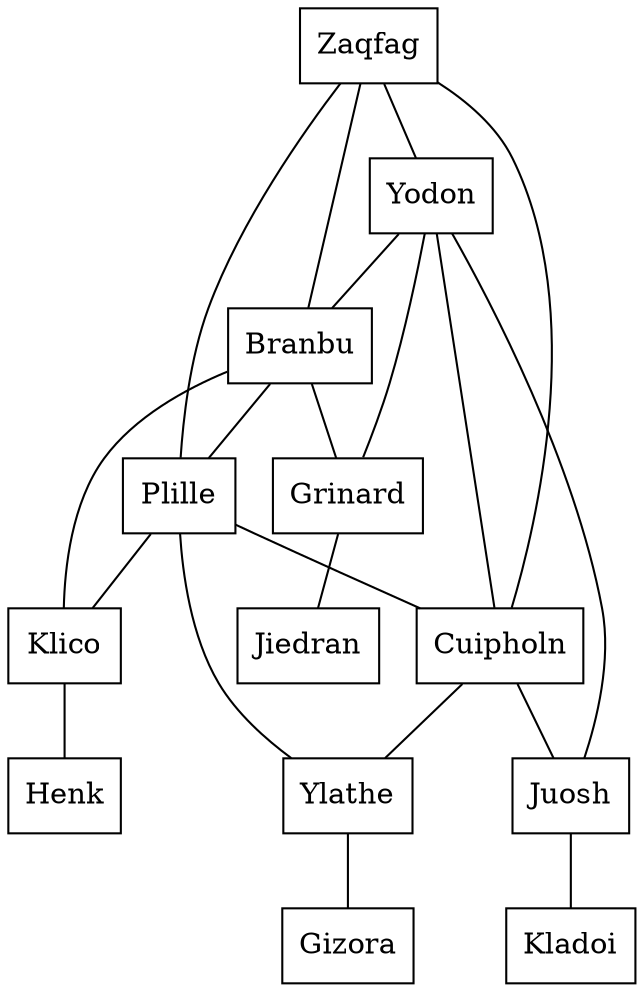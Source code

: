 

graph World{
Zaqfag [label="Zaqfag" shape=box];      //1
Yodon [label="Yodon" shape=box];        //2
Branbu [label="Branbu" shape=box];      //3
Cuipholn [label="Cuipholn" shape=box];  //4
Plille [label="Plille" shape=box];      //5
Grinard [label="Grinard" shape=box];    //6
Klico [label="Klico" shape=box];        //7
Ylathe [label="Ylathe" shape=box];      //8
Juosh [label="Juosh" shape=box];        //9
Jiedran [label="Jiedran" shape=box];    //10
Henk [label="Henk" shape=box];          //11
Gizora [label="Gizora" shape=box];      //12
Kladoi [label="Kladoi" shape=box];      //13



Yodon -- Branbu
Yodon -- Cuipholn
Yodon -- Grinard
Yodon -- Juosh

Branbu -- Plille
Branbu -- Grinard
Branbu -- Klico

Zaqfag -- Yodon
Zaqfag -- Branbu
Zaqfag -- Cuipholn
Zaqfag -- Plille

Plille -- Cuipholn
Plille -- Klico
Plille -- Ylathe

Cuipholn -- Ylathe
Cuipholn -- Juosh

Ylathe -- Gizora
Juosh -- Kladoi
Grinard -- Jiedran
Klico -- Henk


}
